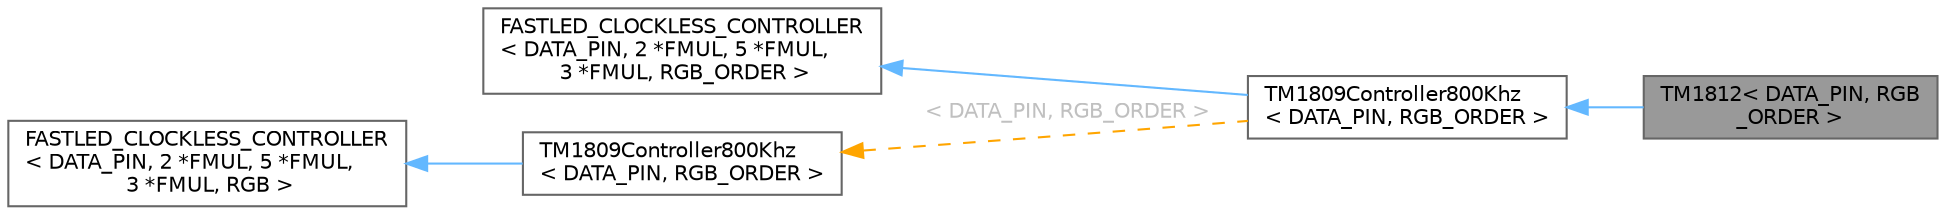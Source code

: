 digraph "TM1812&lt; DATA_PIN, RGB_ORDER &gt;"
{
 // INTERACTIVE_SVG=YES
 // LATEX_PDF_SIZE
  bgcolor="transparent";
  edge [fontname=Helvetica,fontsize=10,labelfontname=Helvetica,labelfontsize=10];
  node [fontname=Helvetica,fontsize=10,shape=box,height=0.2,width=0.4];
  rankdir="LR";
  Node1 [id="Node000001",label="TM1812\< DATA_PIN, RGB\l_ORDER \>",height=0.2,width=0.4,color="gray40", fillcolor="grey60", style="filled", fontcolor="black",tooltip="TM1812 controller class."];
  Node2 -> Node1 [id="edge1_Node000001_Node000002",dir="back",color="steelblue1",style="solid",tooltip=" "];
  Node2 [id="Node000002",label="TM1809Controller800Khz\l\< DATA_PIN, RGB_ORDER \>",height=0.2,width=0.4,color="gray40", fillcolor="white", style="filled",URL="$d7/d07/class_t_m1809_controller800_khz.html",tooltip=" "];
  Node3 -> Node2 [id="edge2_Node000002_Node000003",dir="back",color="steelblue1",style="solid",tooltip=" "];
  Node3 [id="Node000003",label="FASTLED_CLOCKLESS_CONTROLLER\l\< DATA_PIN, 2 *FMUL, 5 *FMUL,\l 3 *FMUL, RGB_ORDER \>",height=0.2,width=0.4,color="gray40", fillcolor="white", style="filled",tooltip=" "];
  Node4 -> Node2 [id="edge3_Node000002_Node000004",dir="back",color="orange",style="dashed",tooltip=" ",label=" \< DATA_PIN, RGB_ORDER \>",fontcolor="grey" ];
  Node4 [id="Node000004",label="TM1809Controller800Khz\l\< DATA_PIN, RGB_ORDER \>",height=0.2,width=0.4,color="gray40", fillcolor="white", style="filled",URL="$d7/d07/class_t_m1809_controller800_khz.html",tooltip="TM1809 controller class."];
  Node5 -> Node4 [id="edge4_Node000004_Node000005",dir="back",color="steelblue1",style="solid",tooltip=" "];
  Node5 [id="Node000005",label="FASTLED_CLOCKLESS_CONTROLLER\l\< DATA_PIN, 2 *FMUL, 5 *FMUL,\l 3 *FMUL, RGB \>",height=0.2,width=0.4,color="gray40", fillcolor="white", style="filled",tooltip=" "];
}
